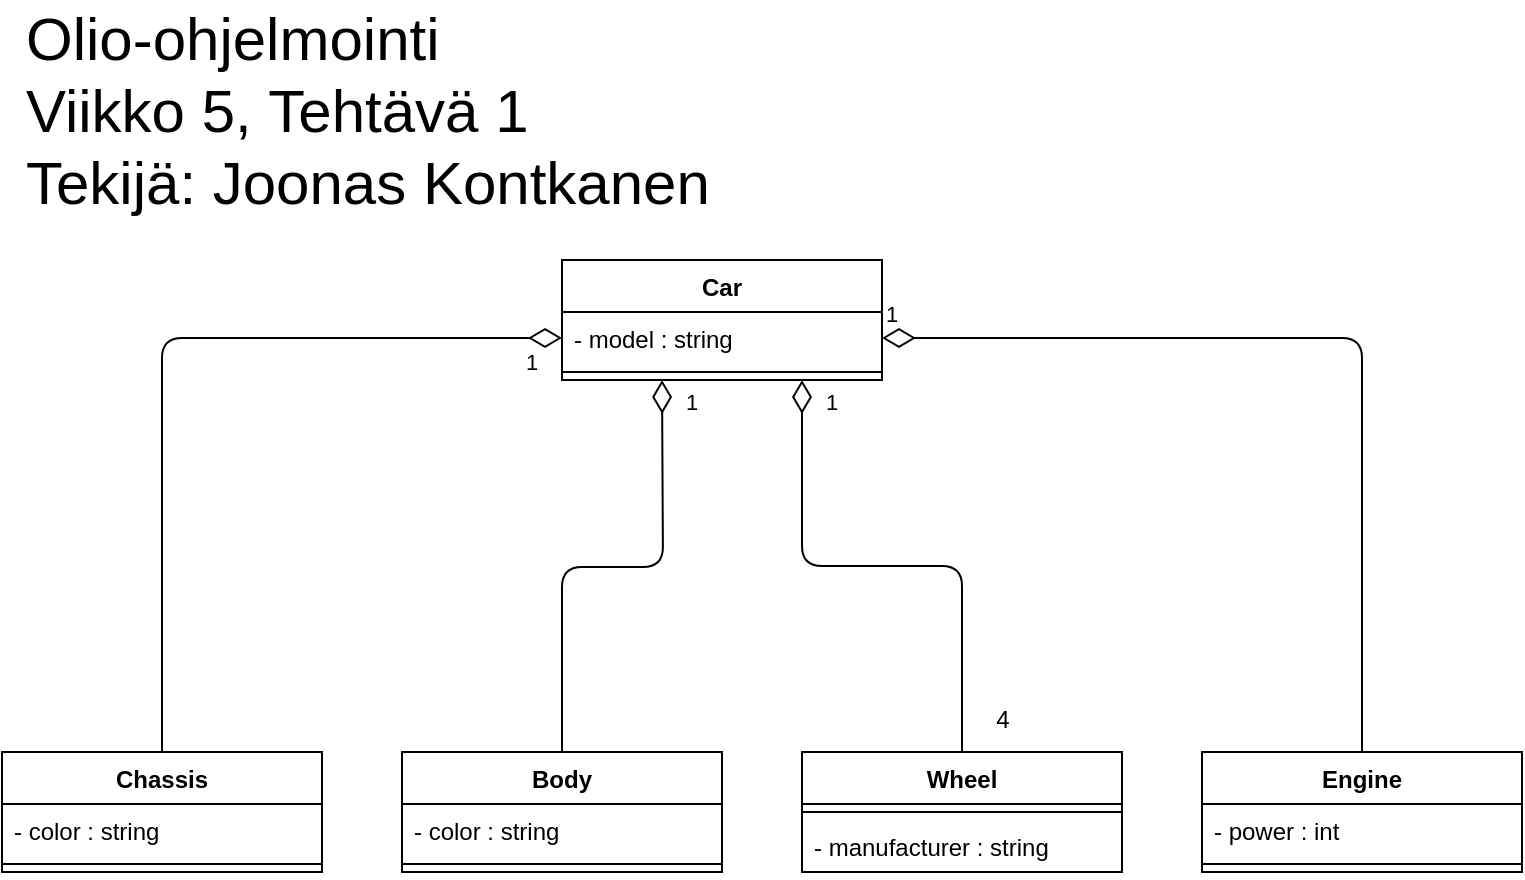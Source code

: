 <mxfile version="14.3.1" type="device"><diagram id="C5RBs43oDa-KdzZeNtuy" name="Page-1"><mxGraphModel dx="1422" dy="1874" grid="1" gridSize="10" guides="1" tooltips="1" connect="1" arrows="1" fold="1" page="1" pageScale="1" pageWidth="827" pageHeight="1169" math="0" shadow="0"><root><mxCell id="WIyWlLk6GJQsqaUBKTNV-0"/><mxCell id="WIyWlLk6GJQsqaUBKTNV-1" parent="WIyWlLk6GJQsqaUBKTNV-0"/><mxCell id="kH7rkV9gGOCkqozhQHdv-5" value="Car" style="swimlane;fontStyle=1;align=center;verticalAlign=top;childLayout=stackLayout;horizontal=1;startSize=26;horizontalStack=0;resizeParent=1;resizeParentMax=0;resizeLast=0;collapsible=1;marginBottom=0;" vertex="1" parent="WIyWlLk6GJQsqaUBKTNV-1"><mxGeometry x="280" y="80" width="160" height="60" as="geometry"><mxRectangle x="320" y="150" width="50" height="26" as="alternateBounds"/></mxGeometry></mxCell><mxCell id="kH7rkV9gGOCkqozhQHdv-6" value="- model : string" style="text;strokeColor=none;fillColor=none;align=left;verticalAlign=top;spacingLeft=4;spacingRight=4;overflow=hidden;rotatable=0;points=[[0,0.5],[1,0.5]];portConstraint=eastwest;" vertex="1" parent="kH7rkV9gGOCkqozhQHdv-5"><mxGeometry y="26" width="160" height="26" as="geometry"/></mxCell><mxCell id="kH7rkV9gGOCkqozhQHdv-7" value="" style="line;strokeWidth=1;fillColor=none;align=left;verticalAlign=middle;spacingTop=-1;spacingLeft=3;spacingRight=3;rotatable=0;labelPosition=right;points=[];portConstraint=eastwest;" vertex="1" parent="kH7rkV9gGOCkqozhQHdv-5"><mxGeometry y="52" width="160" height="8" as="geometry"/></mxCell><mxCell id="kH7rkV9gGOCkqozhQHdv-9" value="Body" style="swimlane;fontStyle=1;align=center;verticalAlign=top;childLayout=stackLayout;horizontal=1;startSize=26;horizontalStack=0;resizeParent=1;resizeParentMax=0;resizeLast=0;collapsible=1;marginBottom=0;" vertex="1" parent="WIyWlLk6GJQsqaUBKTNV-1"><mxGeometry x="200" y="326" width="160" height="60" as="geometry"/></mxCell><mxCell id="kH7rkV9gGOCkqozhQHdv-10" value="- color : string" style="text;strokeColor=none;fillColor=none;align=left;verticalAlign=top;spacingLeft=4;spacingRight=4;overflow=hidden;rotatable=0;points=[[0,0.5],[1,0.5]];portConstraint=eastwest;" vertex="1" parent="kH7rkV9gGOCkqozhQHdv-9"><mxGeometry y="26" width="160" height="26" as="geometry"/></mxCell><mxCell id="kH7rkV9gGOCkqozhQHdv-11" value="" style="line;strokeWidth=1;fillColor=none;align=left;verticalAlign=middle;spacingTop=-1;spacingLeft=3;spacingRight=3;rotatable=0;labelPosition=right;points=[];portConstraint=eastwest;" vertex="1" parent="kH7rkV9gGOCkqozhQHdv-9"><mxGeometry y="52" width="160" height="8" as="geometry"/></mxCell><mxCell id="kH7rkV9gGOCkqozhQHdv-13" value="Engine" style="swimlane;fontStyle=1;align=center;verticalAlign=top;childLayout=stackLayout;horizontal=1;startSize=26;horizontalStack=0;resizeParent=1;resizeParentMax=0;resizeLast=0;collapsible=1;marginBottom=0;" vertex="1" parent="WIyWlLk6GJQsqaUBKTNV-1"><mxGeometry x="600" y="326" width="160" height="60" as="geometry"/></mxCell><mxCell id="kH7rkV9gGOCkqozhQHdv-14" value="- power : int" style="text;strokeColor=none;fillColor=none;align=left;verticalAlign=top;spacingLeft=4;spacingRight=4;overflow=hidden;rotatable=0;points=[[0,0.5],[1,0.5]];portConstraint=eastwest;" vertex="1" parent="kH7rkV9gGOCkqozhQHdv-13"><mxGeometry y="26" width="160" height="26" as="geometry"/></mxCell><mxCell id="kH7rkV9gGOCkqozhQHdv-15" value="" style="line;strokeWidth=1;fillColor=none;align=left;verticalAlign=middle;spacingTop=-1;spacingLeft=3;spacingRight=3;rotatable=0;labelPosition=right;points=[];portConstraint=eastwest;" vertex="1" parent="kH7rkV9gGOCkqozhQHdv-13"><mxGeometry y="52" width="160" height="8" as="geometry"/></mxCell><mxCell id="kH7rkV9gGOCkqozhQHdv-17" value="Wheel" style="swimlane;fontStyle=1;align=center;verticalAlign=top;childLayout=stackLayout;horizontal=1;startSize=26;horizontalStack=0;resizeParent=1;resizeParentMax=0;resizeLast=0;collapsible=1;marginBottom=0;" vertex="1" parent="WIyWlLk6GJQsqaUBKTNV-1"><mxGeometry x="400" y="326" width="160" height="60" as="geometry"/></mxCell><mxCell id="kH7rkV9gGOCkqozhQHdv-19" value="" style="line;strokeWidth=1;fillColor=none;align=left;verticalAlign=middle;spacingTop=-1;spacingLeft=3;spacingRight=3;rotatable=0;labelPosition=right;points=[];portConstraint=eastwest;" vertex="1" parent="kH7rkV9gGOCkqozhQHdv-17"><mxGeometry y="26" width="160" height="8" as="geometry"/></mxCell><mxCell id="kH7rkV9gGOCkqozhQHdv-18" value="- manufacturer : string" style="text;strokeColor=none;fillColor=none;align=left;verticalAlign=top;spacingLeft=4;spacingRight=4;overflow=hidden;rotatable=0;points=[[0,0.5],[1,0.5]];portConstraint=eastwest;" vertex="1" parent="kH7rkV9gGOCkqozhQHdv-17"><mxGeometry y="34" width="160" height="26" as="geometry"/></mxCell><mxCell id="kH7rkV9gGOCkqozhQHdv-21" value="Chassis" style="swimlane;fontStyle=1;align=center;verticalAlign=top;childLayout=stackLayout;horizontal=1;startSize=26;horizontalStack=0;resizeParent=1;resizeParentMax=0;resizeLast=0;collapsible=1;marginBottom=0;" vertex="1" parent="WIyWlLk6GJQsqaUBKTNV-1"><mxGeometry y="326" width="160" height="60" as="geometry"/></mxCell><mxCell id="kH7rkV9gGOCkqozhQHdv-22" value="- color : string" style="text;strokeColor=none;fillColor=none;align=left;verticalAlign=top;spacingLeft=4;spacingRight=4;overflow=hidden;rotatable=0;points=[[0,0.5],[1,0.5]];portConstraint=eastwest;" vertex="1" parent="kH7rkV9gGOCkqozhQHdv-21"><mxGeometry y="26" width="160" height="26" as="geometry"/></mxCell><mxCell id="kH7rkV9gGOCkqozhQHdv-23" value="" style="line;strokeWidth=1;fillColor=none;align=left;verticalAlign=middle;spacingTop=-1;spacingLeft=3;spacingRight=3;rotatable=0;labelPosition=right;points=[];portConstraint=eastwest;" vertex="1" parent="kH7rkV9gGOCkqozhQHdv-21"><mxGeometry y="52" width="160" height="8" as="geometry"/></mxCell><mxCell id="kH7rkV9gGOCkqozhQHdv-25" value="1" style="endArrow=none;html=1;endSize=12;startArrow=diamondThin;startSize=14;startFill=0;edgeStyle=orthogonalEdgeStyle;align=left;verticalAlign=bottom;entryX=0.5;entryY=0;entryDx=0;entryDy=0;exitX=0;exitY=0.5;exitDx=0;exitDy=0;endFill=0;" edge="1" parent="WIyWlLk6GJQsqaUBKTNV-1" source="kH7rkV9gGOCkqozhQHdv-6" target="kH7rkV9gGOCkqozhQHdv-21"><mxGeometry x="-0.902" y="21" relative="1" as="geometry"><mxPoint x="321" y="230" as="sourcePoint"/><mxPoint x="490" y="390" as="targetPoint"/><mxPoint as="offset"/></mxGeometry></mxCell><mxCell id="kH7rkV9gGOCkqozhQHdv-26" value="1" style="endArrow=none;html=1;endSize=12;startArrow=diamondThin;startSize=14;startFill=0;edgeStyle=orthogonalEdgeStyle;align=left;verticalAlign=bottom;entryX=0.5;entryY=0;entryDx=0;entryDy=0;endFill=0;" edge="1" parent="WIyWlLk6GJQsqaUBKTNV-1" target="kH7rkV9gGOCkqozhQHdv-9"><mxGeometry x="-0.831" y="10" relative="1" as="geometry"><mxPoint x="330" y="140" as="sourcePoint"/><mxPoint x="550" y="280" as="targetPoint"/><mxPoint as="offset"/></mxGeometry></mxCell><mxCell id="kH7rkV9gGOCkqozhQHdv-27" value="1" style="endArrow=none;html=1;endSize=12;startArrow=diamondThin;startSize=14;startFill=0;edgeStyle=orthogonalEdgeStyle;align=left;verticalAlign=bottom;exitX=0.75;exitY=1;exitDx=0;exitDy=0;entryX=0.5;entryY=0;entryDx=0;entryDy=0;endFill=0;" edge="1" parent="WIyWlLk6GJQsqaUBKTNV-1" source="kH7rkV9gGOCkqozhQHdv-5" target="kH7rkV9gGOCkqozhQHdv-17"><mxGeometry x="-0.85" y="10" relative="1" as="geometry"><mxPoint x="330" y="390" as="sourcePoint"/><mxPoint x="490" y="390" as="targetPoint"/><Array as="points"><mxPoint x="400" y="233"/><mxPoint x="480" y="233"/></Array><mxPoint as="offset"/></mxGeometry></mxCell><mxCell id="kH7rkV9gGOCkqozhQHdv-28" value="1" style="endArrow=none;html=1;endSize=12;startArrow=diamondThin;startSize=14;startFill=0;edgeStyle=orthogonalEdgeStyle;align=left;verticalAlign=bottom;exitX=1;exitY=0.5;exitDx=0;exitDy=0;entryX=0.5;entryY=0;entryDx=0;entryDy=0;endFill=0;" edge="1" parent="WIyWlLk6GJQsqaUBKTNV-1" source="kH7rkV9gGOCkqozhQHdv-6" target="kH7rkV9gGOCkqozhQHdv-13"><mxGeometry x="-1" y="3" relative="1" as="geometry"><mxPoint x="330" y="390" as="sourcePoint"/><mxPoint x="490" y="390" as="targetPoint"/><Array as="points"><mxPoint x="680" y="119"/></Array></mxGeometry></mxCell><mxCell id="kH7rkV9gGOCkqozhQHdv-32" value="4" style="text;html=1;resizable=0;autosize=1;align=center;verticalAlign=middle;points=[];fillColor=none;strokeColor=none;rounded=0;" vertex="1" parent="WIyWlLk6GJQsqaUBKTNV-1"><mxGeometry x="490" y="300" width="20" height="20" as="geometry"/></mxCell><mxCell id="jV9_vEMnSkqeZFYURY1h-0" value="&lt;span style=&quot;&quot;&gt;Olio-ohjelmointi&lt;/span&gt;&lt;br style=&quot;&quot;&gt;&lt;span style=&quot;&quot;&gt;Viikko 5,&amp;nbsp;&lt;/span&gt;&lt;span style=&quot;&quot;&gt;Tehtävä 1&lt;/span&gt;&lt;span style=&quot;&quot;&gt;&lt;br&gt;&lt;/span&gt;&lt;div style=&quot;&quot;&gt;Tekijä: Joonas Kontkanen&lt;/div&gt;" style="text;html=1;align=left;verticalAlign=middle;resizable=0;points=[];autosize=1;fontSize=30;" vertex="1" parent="WIyWlLk6GJQsqaUBKTNV-1"><mxGeometry x="10" y="-50" width="360" height="110" as="geometry"/></mxCell></root></mxGraphModel></diagram></mxfile>